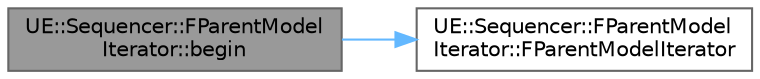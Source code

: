 digraph "UE::Sequencer::FParentModelIterator::begin"
{
 // INTERACTIVE_SVG=YES
 // LATEX_PDF_SIZE
  bgcolor="transparent";
  edge [fontname=Helvetica,fontsize=10,labelfontname=Helvetica,labelfontsize=10];
  node [fontname=Helvetica,fontsize=10,shape=box,height=0.2,width=0.4];
  rankdir="LR";
  Node1 [id="Node000001",label="UE::Sequencer::FParentModel\lIterator::begin",height=0.2,width=0.4,color="gray40", fillcolor="grey60", style="filled", fontcolor="black",tooltip=" "];
  Node1 -> Node2 [id="edge1_Node000001_Node000002",color="steelblue1",style="solid",tooltip=" "];
  Node2 [id="Node000002",label="UE::Sequencer::FParentModel\lIterator::FParentModelIterator",height=0.2,width=0.4,color="grey40", fillcolor="white", style="filled",URL="$dc/d4f/structUE_1_1Sequencer_1_1FParentModelIterator.html#a78f99cd5819e9d8eb6a0ed09c10215d4",tooltip=" "];
}

